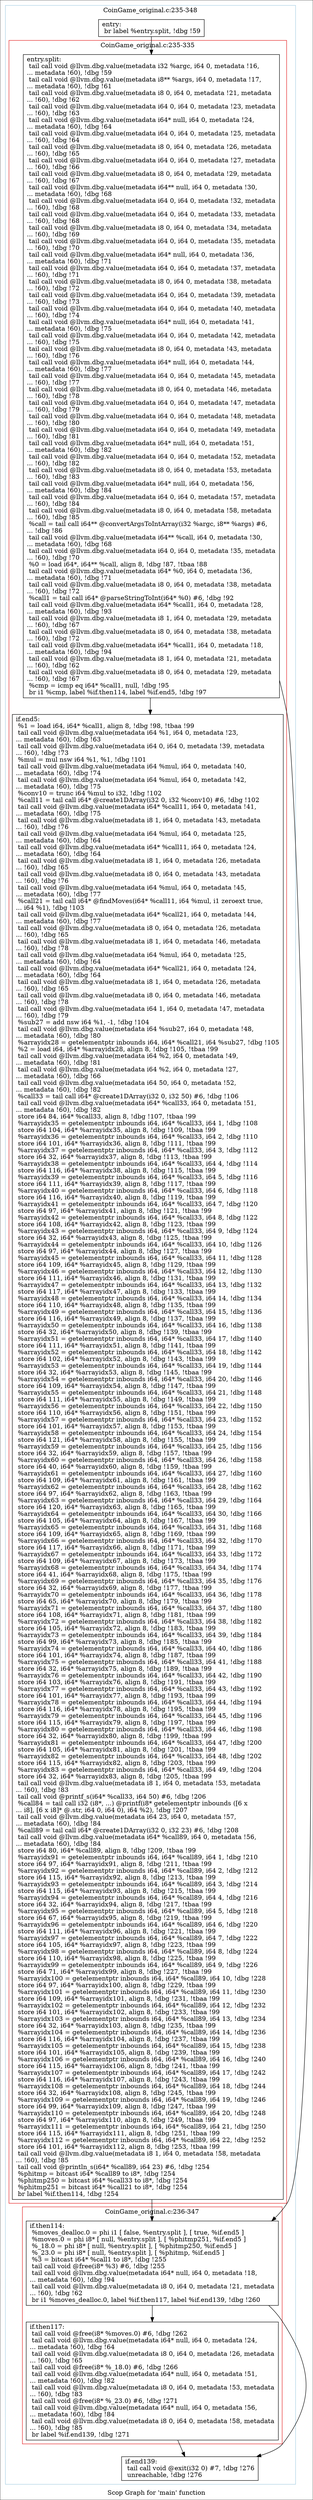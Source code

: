 digraph "Scop Graph for 'main' function" {
	label="Scop Graph for 'main' function";

	Node0xad06390 [shape=record,label="{entry:\l  br label %entry.split, !dbg !59\l}"];
	Node0xad06390 -> Node0xacbb730;
	Node0xacbb730 [shape=record,label="{entry.split:                                      \l  tail call void @llvm.dbg.value(metadata i32 %argc, i64 0, metadata !16,\l... metadata !60), !dbg !59\l  tail call void @llvm.dbg.value(metadata i8** %args, i64 0, metadata !17,\l... metadata !60), !dbg !61\l  tail call void @llvm.dbg.value(metadata i8 0, i64 0, metadata !21, metadata\l... !60), !dbg !62\l  tail call void @llvm.dbg.value(metadata i64 0, i64 0, metadata !23, metadata\l... !60), !dbg !63\l  tail call void @llvm.dbg.value(metadata i64* null, i64 0, metadata !24,\l... metadata !60), !dbg !64\l  tail call void @llvm.dbg.value(metadata i64 0, i64 0, metadata !25, metadata\l... !60), !dbg !64\l  tail call void @llvm.dbg.value(metadata i8 0, i64 0, metadata !26, metadata\l... !60), !dbg !65\l  tail call void @llvm.dbg.value(metadata i64 0, i64 0, metadata !27, metadata\l... !60), !dbg !66\l  tail call void @llvm.dbg.value(metadata i8 0, i64 0, metadata !29, metadata\l... !60), !dbg !67\l  tail call void @llvm.dbg.value(metadata i64** null, i64 0, metadata !30,\l... metadata !60), !dbg !68\l  tail call void @llvm.dbg.value(metadata i64 0, i64 0, metadata !32, metadata\l... !60), !dbg !68\l  tail call void @llvm.dbg.value(metadata i64 0, i64 0, metadata !33, metadata\l... !60), !dbg !68\l  tail call void @llvm.dbg.value(metadata i8 0, i64 0, metadata !34, metadata\l... !60), !dbg !69\l  tail call void @llvm.dbg.value(metadata i64 0, i64 0, metadata !35, metadata\l... !60), !dbg !70\l  tail call void @llvm.dbg.value(metadata i64* null, i64 0, metadata !36,\l... metadata !60), !dbg !71\l  tail call void @llvm.dbg.value(metadata i64 0, i64 0, metadata !37, metadata\l... !60), !dbg !71\l  tail call void @llvm.dbg.value(metadata i8 0, i64 0, metadata !38, metadata\l... !60), !dbg !72\l  tail call void @llvm.dbg.value(metadata i64 0, i64 0, metadata !39, metadata\l... !60), !dbg !73\l  tail call void @llvm.dbg.value(metadata i64 0, i64 0, metadata !40, metadata\l... !60), !dbg !74\l  tail call void @llvm.dbg.value(metadata i64* null, i64 0, metadata !41,\l... metadata !60), !dbg !75\l  tail call void @llvm.dbg.value(metadata i64 0, i64 0, metadata !42, metadata\l... !60), !dbg !75\l  tail call void @llvm.dbg.value(metadata i8 0, i64 0, metadata !43, metadata\l... !60), !dbg !76\l  tail call void @llvm.dbg.value(metadata i64* null, i64 0, metadata !44,\l... metadata !60), !dbg !77\l  tail call void @llvm.dbg.value(metadata i64 0, i64 0, metadata !45, metadata\l... !60), !dbg !77\l  tail call void @llvm.dbg.value(metadata i8 0, i64 0, metadata !46, metadata\l... !60), !dbg !78\l  tail call void @llvm.dbg.value(metadata i64 0, i64 0, metadata !47, metadata\l... !60), !dbg !79\l  tail call void @llvm.dbg.value(metadata i64 0, i64 0, metadata !48, metadata\l... !60), !dbg !80\l  tail call void @llvm.dbg.value(metadata i64 0, i64 0, metadata !49, metadata\l... !60), !dbg !81\l  tail call void @llvm.dbg.value(metadata i64* null, i64 0, metadata !51,\l... metadata !60), !dbg !82\l  tail call void @llvm.dbg.value(metadata i64 0, i64 0, metadata !52, metadata\l... !60), !dbg !82\l  tail call void @llvm.dbg.value(metadata i8 0, i64 0, metadata !53, metadata\l... !60), !dbg !83\l  tail call void @llvm.dbg.value(metadata i64* null, i64 0, metadata !56,\l... metadata !60), !dbg !84\l  tail call void @llvm.dbg.value(metadata i64 0, i64 0, metadata !57, metadata\l... !60), !dbg !84\l  tail call void @llvm.dbg.value(metadata i8 0, i64 0, metadata !58, metadata\l... !60), !dbg !85\l  %call = tail call i64** @convertArgsToIntArray(i32 %argc, i8** %args) #6,\l... !dbg !86\l  tail call void @llvm.dbg.value(metadata i64** %call, i64 0, metadata !30,\l... metadata !60), !dbg !68\l  tail call void @llvm.dbg.value(metadata i64 0, i64 0, metadata !35, metadata\l... !60), !dbg !70\l  %0 = load i64*, i64** %call, align 8, !dbg !87, !tbaa !88\l  tail call void @llvm.dbg.value(metadata i64* %0, i64 0, metadata !36,\l... metadata !60), !dbg !71\l  tail call void @llvm.dbg.value(metadata i8 0, i64 0, metadata !38, metadata\l... !60), !dbg !72\l  %call1 = tail call i64* @parseStringToInt(i64* %0) #6, !dbg !92\l  tail call void @llvm.dbg.value(metadata i64* %call1, i64 0, metadata !28,\l... metadata !60), !dbg !93\l  tail call void @llvm.dbg.value(metadata i8 1, i64 0, metadata !29, metadata\l... !60), !dbg !67\l  tail call void @llvm.dbg.value(metadata i8 0, i64 0, metadata !38, metadata\l... !60), !dbg !72\l  tail call void @llvm.dbg.value(metadata i64* %call1, i64 0, metadata !18,\l... metadata !60), !dbg !94\l  tail call void @llvm.dbg.value(metadata i8 1, i64 0, metadata !21, metadata\l... !60), !dbg !62\l  tail call void @llvm.dbg.value(metadata i8 0, i64 0, metadata !29, metadata\l... !60), !dbg !67\l  %cmp = icmp eq i64* %call1, null, !dbg !95\l  br i1 %cmp, label %if.then114, label %if.end5, !dbg !97\l}"];
	Node0xacbb730 -> Node0xacbaa10;
	Node0xacbb730 -> Node0xacdcff0;
	Node0xacbaa10 [shape=record,label="{if.then114:                                       \l  %moves_dealloc.0 = phi i1 [ false, %entry.split ], [ true, %if.end5 ]\l  %moves.0 = phi i8* [ null, %entry.split ], [ %phitmp251, %if.end5 ]\l  %_18.0 = phi i8* [ null, %entry.split ], [ %phitmp250, %if.end5 ]\l  %_23.0 = phi i8* [ null, %entry.split ], [ %phitmp, %if.end5 ]\l  %3 = bitcast i64* %call1 to i8*, !dbg !255\l  tail call void @free(i8* %3) #6, !dbg !255\l  tail call void @llvm.dbg.value(metadata i64* null, i64 0, metadata !18,\l... metadata !60), !dbg !94\l  tail call void @llvm.dbg.value(metadata i8 0, i64 0, metadata !21, metadata\l... !60), !dbg !62\l  br i1 %moves_dealloc.0, label %if.then117, label %if.end139, !dbg !260\l}"];
	Node0xacbaa10 -> Node0xacb9da0;
	Node0xacbaa10 -> Node0xacba500;
	Node0xacb9da0 [shape=record,label="{if.then117:                                       \l  tail call void @free(i8* %moves.0) #6, !dbg !262\l  tail call void @llvm.dbg.value(metadata i64* null, i64 0, metadata !24,\l... metadata !60), !dbg !64\l  tail call void @llvm.dbg.value(metadata i8 0, i64 0, metadata !26, metadata\l... !60), !dbg !65\l  tail call void @free(i8* %_18.0) #6, !dbg !266\l  tail call void @llvm.dbg.value(metadata i64* null, i64 0, metadata !51,\l... metadata !60), !dbg !82\l  tail call void @llvm.dbg.value(metadata i8 0, i64 0, metadata !53, metadata\l... !60), !dbg !83\l  tail call void @free(i8* %_23.0) #6, !dbg !271\l  tail call void @llvm.dbg.value(metadata i64* null, i64 0, metadata !56,\l... metadata !60), !dbg !84\l  tail call void @llvm.dbg.value(metadata i8 0, i64 0, metadata !58, metadata\l... !60), !dbg !85\l  br label %if.end139, !dbg !271\l}"];
	Node0xacb9da0 -> Node0xacba500;
	Node0xacba500 [shape=record,label="{if.end139:                                        \l  tail call void @exit(i32 0) #7, !dbg !276\l  unreachable, !dbg !276\l}"];
	Node0xacdcff0 [shape=record,label="{if.end5:                                          \l  %1 = load i64, i64* %call1, align 8, !dbg !98, !tbaa !99\l  tail call void @llvm.dbg.value(metadata i64 %1, i64 0, metadata !23,\l... metadata !60), !dbg !63\l  tail call void @llvm.dbg.value(metadata i64 0, i64 0, metadata !39, metadata\l... !60), !dbg !73\l  %mul = mul nsw i64 %1, %1, !dbg !101\l  tail call void @llvm.dbg.value(metadata i64 %mul, i64 0, metadata !40,\l... metadata !60), !dbg !74\l  tail call void @llvm.dbg.value(metadata i64 %mul, i64 0, metadata !42,\l... metadata !60), !dbg !75\l  %conv10 = trunc i64 %mul to i32, !dbg !102\l  %call11 = tail call i64* @create1DArray(i32 0, i32 %conv10) #6, !dbg !102\l  tail call void @llvm.dbg.value(metadata i64* %call11, i64 0, metadata !41,\l... metadata !60), !dbg !75\l  tail call void @llvm.dbg.value(metadata i8 1, i64 0, metadata !43, metadata\l... !60), !dbg !76\l  tail call void @llvm.dbg.value(metadata i64 %mul, i64 0, metadata !25,\l... metadata !60), !dbg !64\l  tail call void @llvm.dbg.value(metadata i64* %call11, i64 0, metadata !24,\l... metadata !60), !dbg !64\l  tail call void @llvm.dbg.value(metadata i8 1, i64 0, metadata !26, metadata\l... !60), !dbg !65\l  tail call void @llvm.dbg.value(metadata i8 0, i64 0, metadata !43, metadata\l... !60), !dbg !76\l  tail call void @llvm.dbg.value(metadata i64 %mul, i64 0, metadata !45,\l... metadata !60), !dbg !77\l  %call21 = tail call i64* @findMoves(i64* %call11, i64 %mul, i1 zeroext true,\l... i64 %1), !dbg !103\l  tail call void @llvm.dbg.value(metadata i64* %call21, i64 0, metadata !44,\l... metadata !60), !dbg !77\l  tail call void @llvm.dbg.value(metadata i8 0, i64 0, metadata !26, metadata\l... !60), !dbg !65\l  tail call void @llvm.dbg.value(metadata i8 1, i64 0, metadata !46, metadata\l... !60), !dbg !78\l  tail call void @llvm.dbg.value(metadata i64 %mul, i64 0, metadata !25,\l... metadata !60), !dbg !64\l  tail call void @llvm.dbg.value(metadata i64* %call21, i64 0, metadata !24,\l... metadata !60), !dbg !64\l  tail call void @llvm.dbg.value(metadata i8 1, i64 0, metadata !26, metadata\l... !60), !dbg !65\l  tail call void @llvm.dbg.value(metadata i8 0, i64 0, metadata !46, metadata\l... !60), !dbg !78\l  tail call void @llvm.dbg.value(metadata i64 1, i64 0, metadata !47, metadata\l... !60), !dbg !79\l  %sub27 = add nsw i64 %1, -1, !dbg !104\l  tail call void @llvm.dbg.value(metadata i64 %sub27, i64 0, metadata !48,\l... metadata !60), !dbg !80\l  %arrayidx28 = getelementptr inbounds i64, i64* %call21, i64 %sub27, !dbg !105\l  %2 = load i64, i64* %arrayidx28, align 8, !dbg !105, !tbaa !99\l  tail call void @llvm.dbg.value(metadata i64 %2, i64 0, metadata !49,\l... metadata !60), !dbg !81\l  tail call void @llvm.dbg.value(metadata i64 %2, i64 0, metadata !27,\l... metadata !60), !dbg !66\l  tail call void @llvm.dbg.value(metadata i64 50, i64 0, metadata !52,\l... metadata !60), !dbg !82\l  %call33 = tail call i64* @create1DArray(i32 0, i32 50) #6, !dbg !106\l  tail call void @llvm.dbg.value(metadata i64* %call33, i64 0, metadata !51,\l... metadata !60), !dbg !82\l  store i64 84, i64* %call33, align 8, !dbg !107, !tbaa !99\l  %arrayidx35 = getelementptr inbounds i64, i64* %call33, i64 1, !dbg !108\l  store i64 104, i64* %arrayidx35, align 8, !dbg !109, !tbaa !99\l  %arrayidx36 = getelementptr inbounds i64, i64* %call33, i64 2, !dbg !110\l  store i64 101, i64* %arrayidx36, align 8, !dbg !111, !tbaa !99\l  %arrayidx37 = getelementptr inbounds i64, i64* %call33, i64 3, !dbg !112\l  store i64 32, i64* %arrayidx37, align 8, !dbg !113, !tbaa !99\l  %arrayidx38 = getelementptr inbounds i64, i64* %call33, i64 4, !dbg !114\l  store i64 116, i64* %arrayidx38, align 8, !dbg !115, !tbaa !99\l  %arrayidx39 = getelementptr inbounds i64, i64* %call33, i64 5, !dbg !116\l  store i64 111, i64* %arrayidx39, align 8, !dbg !117, !tbaa !99\l  %arrayidx40 = getelementptr inbounds i64, i64* %call33, i64 6, !dbg !118\l  store i64 116, i64* %arrayidx40, align 8, !dbg !119, !tbaa !99\l  %arrayidx41 = getelementptr inbounds i64, i64* %call33, i64 7, !dbg !120\l  store i64 97, i64* %arrayidx41, align 8, !dbg !121, !tbaa !99\l  %arrayidx42 = getelementptr inbounds i64, i64* %call33, i64 8, !dbg !122\l  store i64 108, i64* %arrayidx42, align 8, !dbg !123, !tbaa !99\l  %arrayidx43 = getelementptr inbounds i64, i64* %call33, i64 9, !dbg !124\l  store i64 32, i64* %arrayidx43, align 8, !dbg !125, !tbaa !99\l  %arrayidx44 = getelementptr inbounds i64, i64* %call33, i64 10, !dbg !126\l  store i64 97, i64* %arrayidx44, align 8, !dbg !127, !tbaa !99\l  %arrayidx45 = getelementptr inbounds i64, i64* %call33, i64 11, !dbg !128\l  store i64 109, i64* %arrayidx45, align 8, !dbg !129, !tbaa !99\l  %arrayidx46 = getelementptr inbounds i64, i64* %call33, i64 12, !dbg !130\l  store i64 111, i64* %arrayidx46, align 8, !dbg !131, !tbaa !99\l  %arrayidx47 = getelementptr inbounds i64, i64* %call33, i64 13, !dbg !132\l  store i64 117, i64* %arrayidx47, align 8, !dbg !133, !tbaa !99\l  %arrayidx48 = getelementptr inbounds i64, i64* %call33, i64 14, !dbg !134\l  store i64 110, i64* %arrayidx48, align 8, !dbg !135, !tbaa !99\l  %arrayidx49 = getelementptr inbounds i64, i64* %call33, i64 15, !dbg !136\l  store i64 116, i64* %arrayidx49, align 8, !dbg !137, !tbaa !99\l  %arrayidx50 = getelementptr inbounds i64, i64* %call33, i64 16, !dbg !138\l  store i64 32, i64* %arrayidx50, align 8, !dbg !139, !tbaa !99\l  %arrayidx51 = getelementptr inbounds i64, i64* %call33, i64 17, !dbg !140\l  store i64 111, i64* %arrayidx51, align 8, !dbg !141, !tbaa !99\l  %arrayidx52 = getelementptr inbounds i64, i64* %call33, i64 18, !dbg !142\l  store i64 102, i64* %arrayidx52, align 8, !dbg !143, !tbaa !99\l  %arrayidx53 = getelementptr inbounds i64, i64* %call33, i64 19, !dbg !144\l  store i64 32, i64* %arrayidx53, align 8, !dbg !145, !tbaa !99\l  %arrayidx54 = getelementptr inbounds i64, i64* %call33, i64 20, !dbg !146\l  store i64 109, i64* %arrayidx54, align 8, !dbg !147, !tbaa !99\l  %arrayidx55 = getelementptr inbounds i64, i64* %call33, i64 21, !dbg !148\l  store i64 111, i64* %arrayidx55, align 8, !dbg !149, !tbaa !99\l  %arrayidx56 = getelementptr inbounds i64, i64* %call33, i64 22, !dbg !150\l  store i64 110, i64* %arrayidx56, align 8, !dbg !151, !tbaa !99\l  %arrayidx57 = getelementptr inbounds i64, i64* %call33, i64 23, !dbg !152\l  store i64 101, i64* %arrayidx57, align 8, !dbg !153, !tbaa !99\l  %arrayidx58 = getelementptr inbounds i64, i64* %call33, i64 24, !dbg !154\l  store i64 121, i64* %arrayidx58, align 8, !dbg !155, !tbaa !99\l  %arrayidx59 = getelementptr inbounds i64, i64* %call33, i64 25, !dbg !156\l  store i64 32, i64* %arrayidx59, align 8, !dbg !157, !tbaa !99\l  %arrayidx60 = getelementptr inbounds i64, i64* %call33, i64 26, !dbg !158\l  store i64 40, i64* %arrayidx60, align 8, !dbg !159, !tbaa !99\l  %arrayidx61 = getelementptr inbounds i64, i64* %call33, i64 27, !dbg !160\l  store i64 109, i64* %arrayidx61, align 8, !dbg !161, !tbaa !99\l  %arrayidx62 = getelementptr inbounds i64, i64* %call33, i64 28, !dbg !162\l  store i64 97, i64* %arrayidx62, align 8, !dbg !163, !tbaa !99\l  %arrayidx63 = getelementptr inbounds i64, i64* %call33, i64 29, !dbg !164\l  store i64 120, i64* %arrayidx63, align 8, !dbg !165, !tbaa !99\l  %arrayidx64 = getelementptr inbounds i64, i64* %call33, i64 30, !dbg !166\l  store i64 105, i64* %arrayidx64, align 8, !dbg !167, !tbaa !99\l  %arrayidx65 = getelementptr inbounds i64, i64* %call33, i64 31, !dbg !168\l  store i64 109, i64* %arrayidx65, align 8, !dbg !169, !tbaa !99\l  %arrayidx66 = getelementptr inbounds i64, i64* %call33, i64 32, !dbg !170\l  store i64 117, i64* %arrayidx66, align 8, !dbg !171, !tbaa !99\l  %arrayidx67 = getelementptr inbounds i64, i64* %call33, i64 33, !dbg !172\l  store i64 109, i64* %arrayidx67, align 8, !dbg !173, !tbaa !99\l  %arrayidx68 = getelementptr inbounds i64, i64* %call33, i64 34, !dbg !174\l  store i64 41, i64* %arrayidx68, align 8, !dbg !175, !tbaa !99\l  %arrayidx69 = getelementptr inbounds i64, i64* %call33, i64 35, !dbg !176\l  store i64 32, i64* %arrayidx69, align 8, !dbg !177, !tbaa !99\l  %arrayidx70 = getelementptr inbounds i64, i64* %call33, i64 36, !dbg !178\l  store i64 65, i64* %arrayidx70, align 8, !dbg !179, !tbaa !99\l  %arrayidx71 = getelementptr inbounds i64, i64* %call33, i64 37, !dbg !180\l  store i64 108, i64* %arrayidx71, align 8, !dbg !181, !tbaa !99\l  %arrayidx72 = getelementptr inbounds i64, i64* %call33, i64 38, !dbg !182\l  store i64 105, i64* %arrayidx72, align 8, !dbg !183, !tbaa !99\l  %arrayidx73 = getelementptr inbounds i64, i64* %call33, i64 39, !dbg !184\l  store i64 99, i64* %arrayidx73, align 8, !dbg !185, !tbaa !99\l  %arrayidx74 = getelementptr inbounds i64, i64* %call33, i64 40, !dbg !186\l  store i64 101, i64* %arrayidx74, align 8, !dbg !187, !tbaa !99\l  %arrayidx75 = getelementptr inbounds i64, i64* %call33, i64 41, !dbg !188\l  store i64 32, i64* %arrayidx75, align 8, !dbg !189, !tbaa !99\l  %arrayidx76 = getelementptr inbounds i64, i64* %call33, i64 42, !dbg !190\l  store i64 103, i64* %arrayidx76, align 8, !dbg !191, !tbaa !99\l  %arrayidx77 = getelementptr inbounds i64, i64* %call33, i64 43, !dbg !192\l  store i64 101, i64* %arrayidx77, align 8, !dbg !193, !tbaa !99\l  %arrayidx78 = getelementptr inbounds i64, i64* %call33, i64 44, !dbg !194\l  store i64 116, i64* %arrayidx78, align 8, !dbg !195, !tbaa !99\l  %arrayidx79 = getelementptr inbounds i64, i64* %call33, i64 45, !dbg !196\l  store i64 115, i64* %arrayidx79, align 8, !dbg !197, !tbaa !99\l  %arrayidx80 = getelementptr inbounds i64, i64* %call33, i64 46, !dbg !198\l  store i64 32, i64* %arrayidx80, align 8, !dbg !199, !tbaa !99\l  %arrayidx81 = getelementptr inbounds i64, i64* %call33, i64 47, !dbg !200\l  store i64 105, i64* %arrayidx81, align 8, !dbg !201, !tbaa !99\l  %arrayidx82 = getelementptr inbounds i64, i64* %call33, i64 48, !dbg !202\l  store i64 115, i64* %arrayidx82, align 8, !dbg !203, !tbaa !99\l  %arrayidx83 = getelementptr inbounds i64, i64* %call33, i64 49, !dbg !204\l  store i64 32, i64* %arrayidx83, align 8, !dbg !205, !tbaa !99\l  tail call void @llvm.dbg.value(metadata i8 1, i64 0, metadata !53, metadata\l... !60), !dbg !83\l  tail call void @printf_s(i64* %call33, i64 50) #6, !dbg !206\l  %call84 = tail call i32 (i8*, ...) @printf(i8* getelementptr inbounds ([6 x\l... i8], [6 x i8]* @.str, i64 0, i64 0), i64 %2), !dbg !207\l  tail call void @llvm.dbg.value(metadata i64 23, i64 0, metadata !57,\l... metadata !60), !dbg !84\l  %call89 = tail call i64* @create1DArray(i32 0, i32 23) #6, !dbg !208\l  tail call void @llvm.dbg.value(metadata i64* %call89, i64 0, metadata !56,\l... metadata !60), !dbg !84\l  store i64 80, i64* %call89, align 8, !dbg !209, !tbaa !99\l  %arrayidx91 = getelementptr inbounds i64, i64* %call89, i64 1, !dbg !210\l  store i64 97, i64* %arrayidx91, align 8, !dbg !211, !tbaa !99\l  %arrayidx92 = getelementptr inbounds i64, i64* %call89, i64 2, !dbg !212\l  store i64 115, i64* %arrayidx92, align 8, !dbg !213, !tbaa !99\l  %arrayidx93 = getelementptr inbounds i64, i64* %call89, i64 3, !dbg !214\l  store i64 115, i64* %arrayidx93, align 8, !dbg !215, !tbaa !99\l  %arrayidx94 = getelementptr inbounds i64, i64* %call89, i64 4, !dbg !216\l  store i64 32, i64* %arrayidx94, align 8, !dbg !217, !tbaa !99\l  %arrayidx95 = getelementptr inbounds i64, i64* %call89, i64 5, !dbg !218\l  store i64 67, i64* %arrayidx95, align 8, !dbg !219, !tbaa !99\l  %arrayidx96 = getelementptr inbounds i64, i64* %call89, i64 6, !dbg !220\l  store i64 111, i64* %arrayidx96, align 8, !dbg !221, !tbaa !99\l  %arrayidx97 = getelementptr inbounds i64, i64* %call89, i64 7, !dbg !222\l  store i64 105, i64* %arrayidx97, align 8, !dbg !223, !tbaa !99\l  %arrayidx98 = getelementptr inbounds i64, i64* %call89, i64 8, !dbg !224\l  store i64 110, i64* %arrayidx98, align 8, !dbg !225, !tbaa !99\l  %arrayidx99 = getelementptr inbounds i64, i64* %call89, i64 9, !dbg !226\l  store i64 71, i64* %arrayidx99, align 8, !dbg !227, !tbaa !99\l  %arrayidx100 = getelementptr inbounds i64, i64* %call89, i64 10, !dbg !228\l  store i64 97, i64* %arrayidx100, align 8, !dbg !229, !tbaa !99\l  %arrayidx101 = getelementptr inbounds i64, i64* %call89, i64 11, !dbg !230\l  store i64 109, i64* %arrayidx101, align 8, !dbg !231, !tbaa !99\l  %arrayidx102 = getelementptr inbounds i64, i64* %call89, i64 12, !dbg !232\l  store i64 101, i64* %arrayidx102, align 8, !dbg !233, !tbaa !99\l  %arrayidx103 = getelementptr inbounds i64, i64* %call89, i64 13, !dbg !234\l  store i64 32, i64* %arrayidx103, align 8, !dbg !235, !tbaa !99\l  %arrayidx104 = getelementptr inbounds i64, i64* %call89, i64 14, !dbg !236\l  store i64 116, i64* %arrayidx104, align 8, !dbg !237, !tbaa !99\l  %arrayidx105 = getelementptr inbounds i64, i64* %call89, i64 15, !dbg !238\l  store i64 101, i64* %arrayidx105, align 8, !dbg !239, !tbaa !99\l  %arrayidx106 = getelementptr inbounds i64, i64* %call89, i64 16, !dbg !240\l  store i64 115, i64* %arrayidx106, align 8, !dbg !241, !tbaa !99\l  %arrayidx107 = getelementptr inbounds i64, i64* %call89, i64 17, !dbg !242\l  store i64 116, i64* %arrayidx107, align 8, !dbg !243, !tbaa !99\l  %arrayidx108 = getelementptr inbounds i64, i64* %call89, i64 18, !dbg !244\l  store i64 32, i64* %arrayidx108, align 8, !dbg !245, !tbaa !99\l  %arrayidx109 = getelementptr inbounds i64, i64* %call89, i64 19, !dbg !246\l  store i64 99, i64* %arrayidx109, align 8, !dbg !247, !tbaa !99\l  %arrayidx110 = getelementptr inbounds i64, i64* %call89, i64 20, !dbg !248\l  store i64 97, i64* %arrayidx110, align 8, !dbg !249, !tbaa !99\l  %arrayidx111 = getelementptr inbounds i64, i64* %call89, i64 21, !dbg !250\l  store i64 115, i64* %arrayidx111, align 8, !dbg !251, !tbaa !99\l  %arrayidx112 = getelementptr inbounds i64, i64* %call89, i64 22, !dbg !252\l  store i64 101, i64* %arrayidx112, align 8, !dbg !253, !tbaa !99\l  tail call void @llvm.dbg.value(metadata i8 1, i64 0, metadata !58, metadata\l... !60), !dbg !85\l  tail call void @println_s(i64* %call89, i64 23) #6, !dbg !254\l  %phitmp = bitcast i64* %call89 to i8*, !dbg !254\l  %phitmp250 = bitcast i64* %call33 to i8*, !dbg !254\l  %phitmp251 = bitcast i64* %call21 to i8*, !dbg !254\l  br label %if.then114, !dbg !254\l}"];
	Node0xacdcff0 -> Node0xacbaa10;
	colorscheme = "paired12"
        subgraph cluster_0xacc22c0 {
          label = "CoinGame_original.c:235-348
";
          style = solid;
          color = 1
          subgraph cluster_0xacb06f0 {
            label = "CoinGame_original.c:235-335
";
            style = solid;
            color = 6
            Node0xacbb730;
            Node0xacdcff0;
          }
          subgraph cluster_0xac99240 {
            label = "CoinGame_original.c:236-347
";
            style = solid;
            color = 6
            Node0xacbaa10;
            Node0xacb9da0;
          }
          Node0xad06390;
          Node0xacba500;
        }
}

